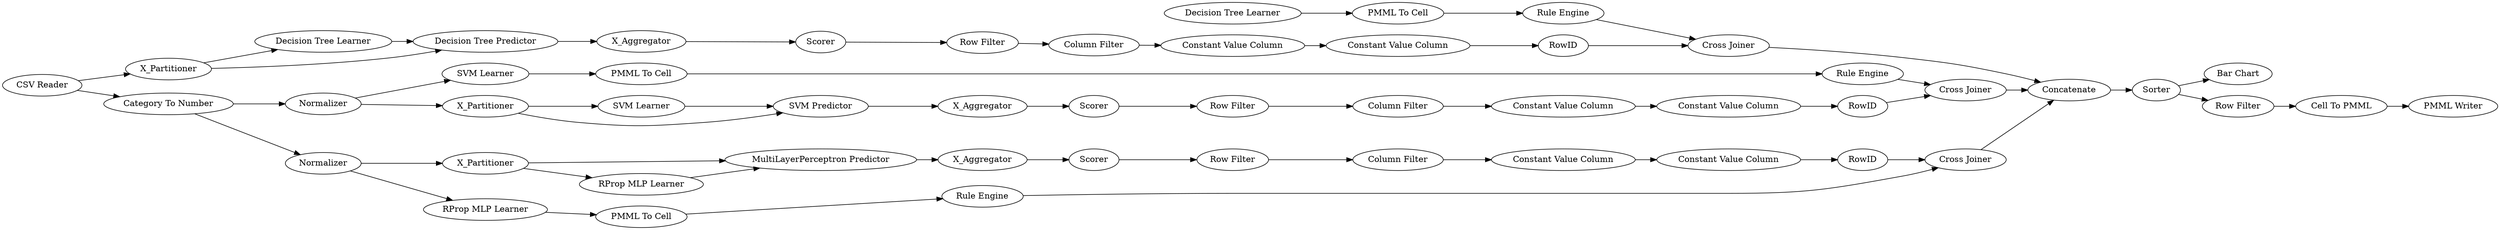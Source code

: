 digraph {
	"-8849232720011360611_2" [label=X_Partitioner]
	"1950113449509704581_33" [label="SVM Learner"]
	"-1397050481759213779_2" [label=X_Partitioner]
	"7993168634065539956_61" [label="PMML Writer"]
	"4839395848415308619_31" [label="Decision Tree Learner"]
	"7993168634065539956_59" [label="Bar Chart"]
	"-5435909325781989792_22" [label="PMML To Cell"]
	"1950113449509704581_35" [label="Rule Engine"]
	"-1031286082150335575_28" [label="PMML To Cell"]
	"4839395848415308619_2" [label=X_Partitioner]
	"9069636319437906936_293" [label=RowID]
	"4839395848415308619_39" [label=Scorer]
	"-5435909325781989792_35" [label="RProp MLP Learner"]
	"4839395848415308619_38" [label="Cross Joiner"]
	"-8505450183220899608_9" [label="Row Filter"]
	"-8849232720011360611_32" [label="MultiLayerPerceptron Predictor"]
	"-5531856265732859730_294" [label="Column Filter"]
	"9069636319437906936_9" [label="Row Filter"]
	"-1397050481759213779_41" [label=Scorer]
	"-8505450183220899608_292" [label="Constant Value Column"]
	"-8849232720011360611_31" [label="RProp MLP Learner"]
	"-1397050481759213779_39" [label="Cross Joiner"]
	"-1397050481759213779_31" [label="SVM Learner"]
	"-1031286082150335575_33" [label="Decision Tree Learner"]
	"-8505450183220899608_294" [label="Column Filter"]
	"9069636319437906936_294" [label="Column Filter"]
	"-8849232720011360611_40" [label=Scorer]
	"9069636319437906936_292" [label="Constant Value Column"]
	"-5531856265732859730_290" [label="Constant Value Column"]
	"-5531856265732859730_292" [label="Constant Value Column"]
	"-8849232720011360611_38" [label="Cross Joiner"]
	"4839395848415308619_32" [label="Decision Tree Predictor"]
	"7993168634065539956_60" [label=Concatenate]
	"-1397050481759213779_7" [label=X_Aggregator]
	"9069636319437906936_290" [label="Constant Value Column"]
	"-1397050481759213779_40" [label=Normalizer]
	"-8505450183220899608_290" [label="Constant Value Column"]
	"7993168634065539956_58" [label="Category To Number"]
	"7993168634065539956_54" [label="Cell To PMML"]
	"1950113449509704581_34" [label="PMML To Cell"]
	"-8849232720011360611_39" [label=Normalizer]
	"7993168634065539956_62" [label="CSV Reader"]
	"-8849232720011360611_7" [label=X_Aggregator]
	"-1397050481759213779_32" [label="SVM Predictor"]
	"-1031286082150335575_34" [label="Rule Engine"]
	"4839395848415308619_7" [label=X_Aggregator]
	"-5531856265732859730_9" [label="Row Filter"]
	"-8505450183220899608_293" [label=RowID]
	"-5531856265732859730_293" [label=RowID]
	"-5435909325781989792_34" [label="Rule Engine"]
	"7993168634065539956_52" [label=Sorter]
	"7993168634065539956_53" [label="Row Filter"]
	"4839395848415308619_2" -> "4839395848415308619_31"
	"-8849232720011360611_39" -> "-8849232720011360611_2"
	"-5531856265732859730_292" -> "-5531856265732859730_293"
	"7993168634065539956_62" -> "4839395848415308619_2"
	"-8849232720011360611_2" -> "-8849232720011360611_31"
	"7993168634065539956_58" -> "-8849232720011360611_39"
	"7993168634065539956_58" -> "-1397050481759213779_40"
	"1950113449509704581_33" -> "1950113449509704581_34"
	"-1397050481759213779_41" -> "9069636319437906936_9"
	"7993168634065539956_60" -> "7993168634065539956_52"
	"-8849232720011360611_39" -> "-5435909325781989792_35"
	"4839395848415308619_7" -> "4839395848415308619_39"
	"7993168634065539956_54" -> "7993168634065539956_61"
	"4839395848415308619_2" -> "4839395848415308619_32"
	"-1397050481759213779_39" -> "7993168634065539956_60"
	"9069636319437906936_9" -> "9069636319437906936_294"
	"7993168634065539956_52" -> "7993168634065539956_53"
	"7993168634065539956_52" -> "7993168634065539956_59"
	"4839395848415308619_32" -> "4839395848415308619_7"
	"-1397050481759213779_2" -> "-1397050481759213779_32"
	"1950113449509704581_34" -> "1950113449509704581_35"
	"-1397050481759213779_7" -> "-1397050481759213779_41"
	"9069636319437906936_294" -> "9069636319437906936_290"
	"1950113449509704581_35" -> "-1397050481759213779_39"
	"9069636319437906936_290" -> "9069636319437906936_292"
	"-8849232720011360611_32" -> "-8849232720011360611_7"
	"-8505450183220899608_292" -> "-8505450183220899608_293"
	"-5531856265732859730_294" -> "-5531856265732859730_290"
	"-1397050481759213779_32" -> "-1397050481759213779_7"
	"4839395848415308619_31" -> "4839395848415308619_32"
	"-5435909325781989792_22" -> "-5435909325781989792_34"
	"4839395848415308619_38" -> "7993168634065539956_60"
	"-1031286082150335575_33" -> "-1031286082150335575_28"
	"-8505450183220899608_9" -> "-8505450183220899608_294"
	"-1397050481759213779_31" -> "-1397050481759213779_32"
	"-8505450183220899608_293" -> "-8849232720011360611_38"
	"-5531856265732859730_9" -> "-5531856265732859730_294"
	"-8849232720011360611_2" -> "-8849232720011360611_32"
	"-5531856265732859730_290" -> "-5531856265732859730_292"
	"4839395848415308619_39" -> "-5531856265732859730_9"
	"-1031286082150335575_28" -> "-1031286082150335575_34"
	"-5531856265732859730_293" -> "4839395848415308619_38"
	"7993168634065539956_62" -> "7993168634065539956_58"
	"-1397050481759213779_40" -> "-1397050481759213779_2"
	"-5435909325781989792_34" -> "-8849232720011360611_38"
	"-8849232720011360611_38" -> "7993168634065539956_60"
	"-8849232720011360611_7" -> "-8849232720011360611_40"
	"-8849232720011360611_31" -> "-8849232720011360611_32"
	"7993168634065539956_53" -> "7993168634065539956_54"
	"9069636319437906936_292" -> "9069636319437906936_293"
	"-1031286082150335575_34" -> "4839395848415308619_38"
	"-8505450183220899608_290" -> "-8505450183220899608_292"
	"-8505450183220899608_294" -> "-8505450183220899608_290"
	"-8849232720011360611_40" -> "-8505450183220899608_9"
	"-1397050481759213779_2" -> "-1397050481759213779_31"
	"-1397050481759213779_40" -> "1950113449509704581_33"
	"-5435909325781989792_35" -> "-5435909325781989792_22"
	"9069636319437906936_293" -> "-1397050481759213779_39"
	rankdir=LR
}
